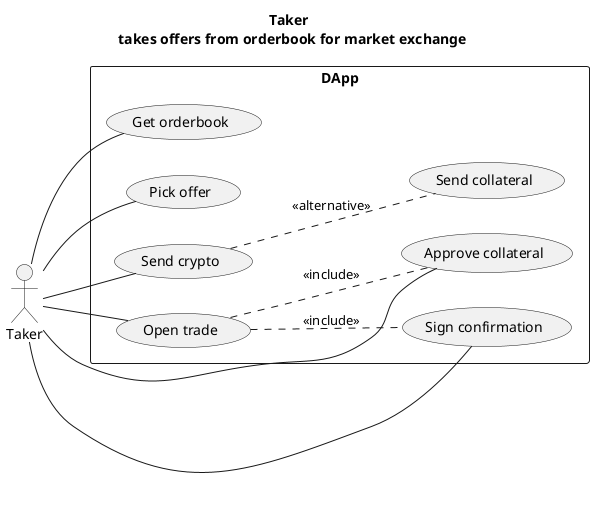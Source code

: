 @startuml
title <b>Taker<b> \n takes offers from orderbook for market exchange
left to right direction

actor Taker

rectangle DApp {
  usecase "Get orderbook" as getOrderBook
  usecase "Pick offer" as pickOffer
  usecase "Open trade" as openTrade
  usecase "Approve collateral" as approveCollateral
  usecase "Sign confirmation" as signConfirmation
  usecase "Send crypto" as sendCrypto
  usecase "Send collateral" as sendCollateral
}

Taker -- getOrderBook
Taker -- pickOffer
Taker -- openTrade
Taker -- approveCollateral
Taker -- signConfirmation
Taker -- sendCrypto

openTrade .. approveCollateral : <<include>>
openTrade .. signConfirmation : <<include>>
sendCrypto .. sendCollateral : <<alternative>>

@enduml
